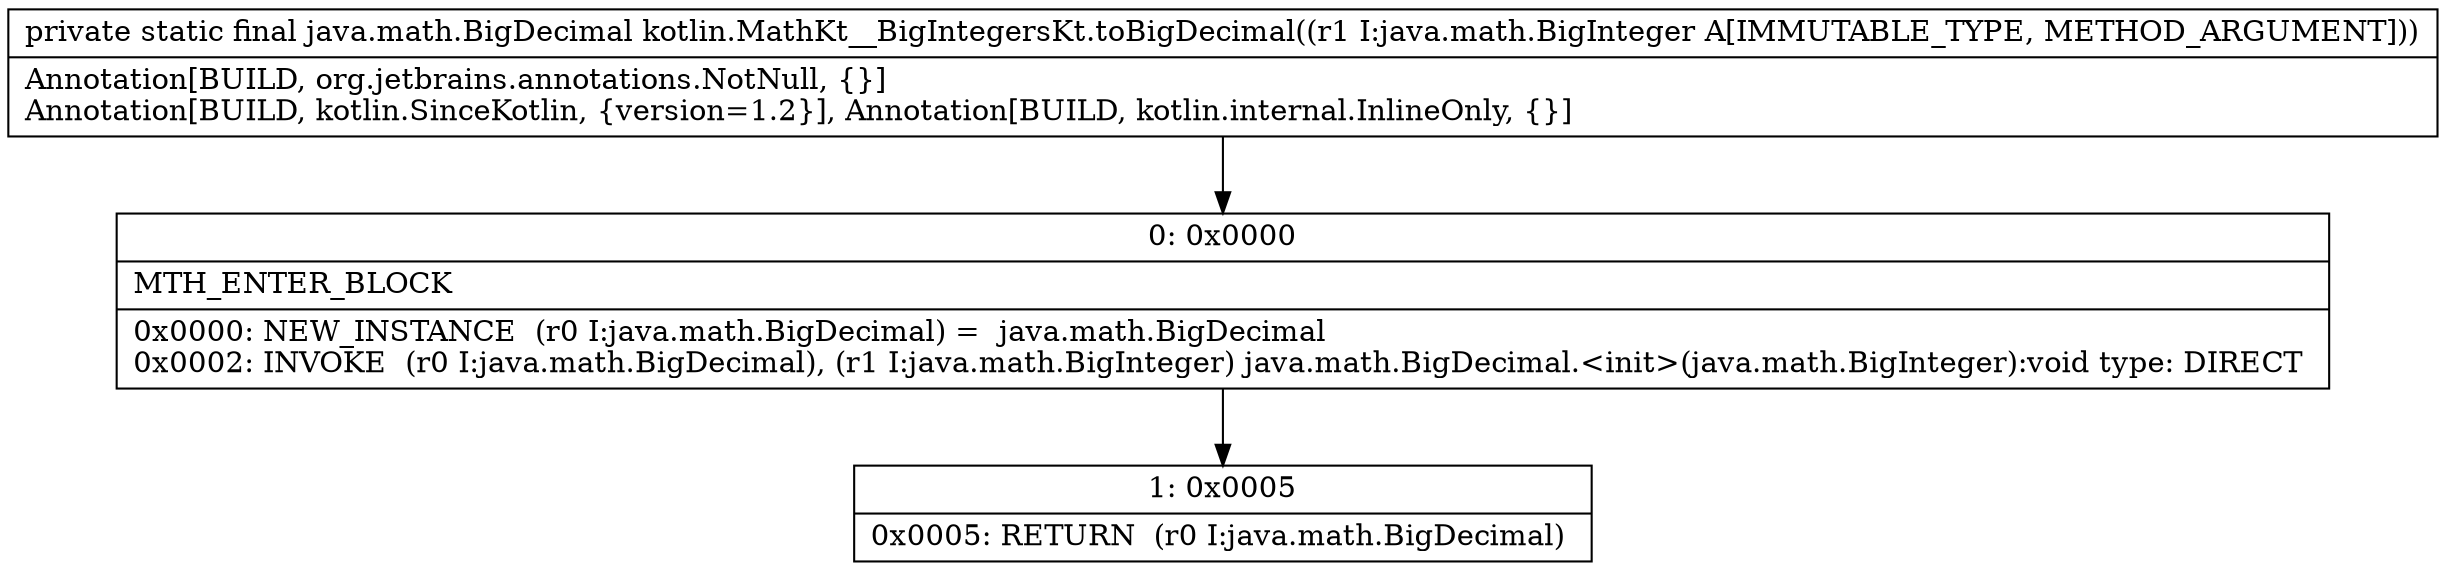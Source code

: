 digraph "CFG forkotlin.MathKt__BigIntegersKt.toBigDecimal(Ljava\/math\/BigInteger;)Ljava\/math\/BigDecimal;" {
Node_0 [shape=record,label="{0\:\ 0x0000|MTH_ENTER_BLOCK\l|0x0000: NEW_INSTANCE  (r0 I:java.math.BigDecimal) =  java.math.BigDecimal \l0x0002: INVOKE  (r0 I:java.math.BigDecimal), (r1 I:java.math.BigInteger) java.math.BigDecimal.\<init\>(java.math.BigInteger):void type: DIRECT \l}"];
Node_1 [shape=record,label="{1\:\ 0x0005|0x0005: RETURN  (r0 I:java.math.BigDecimal) \l}"];
MethodNode[shape=record,label="{private static final java.math.BigDecimal kotlin.MathKt__BigIntegersKt.toBigDecimal((r1 I:java.math.BigInteger A[IMMUTABLE_TYPE, METHOD_ARGUMENT]))  | Annotation[BUILD, org.jetbrains.annotations.NotNull, \{\}]\lAnnotation[BUILD, kotlin.SinceKotlin, \{version=1.2\}], Annotation[BUILD, kotlin.internal.InlineOnly, \{\}]\l}"];
MethodNode -> Node_0;
Node_0 -> Node_1;
}

